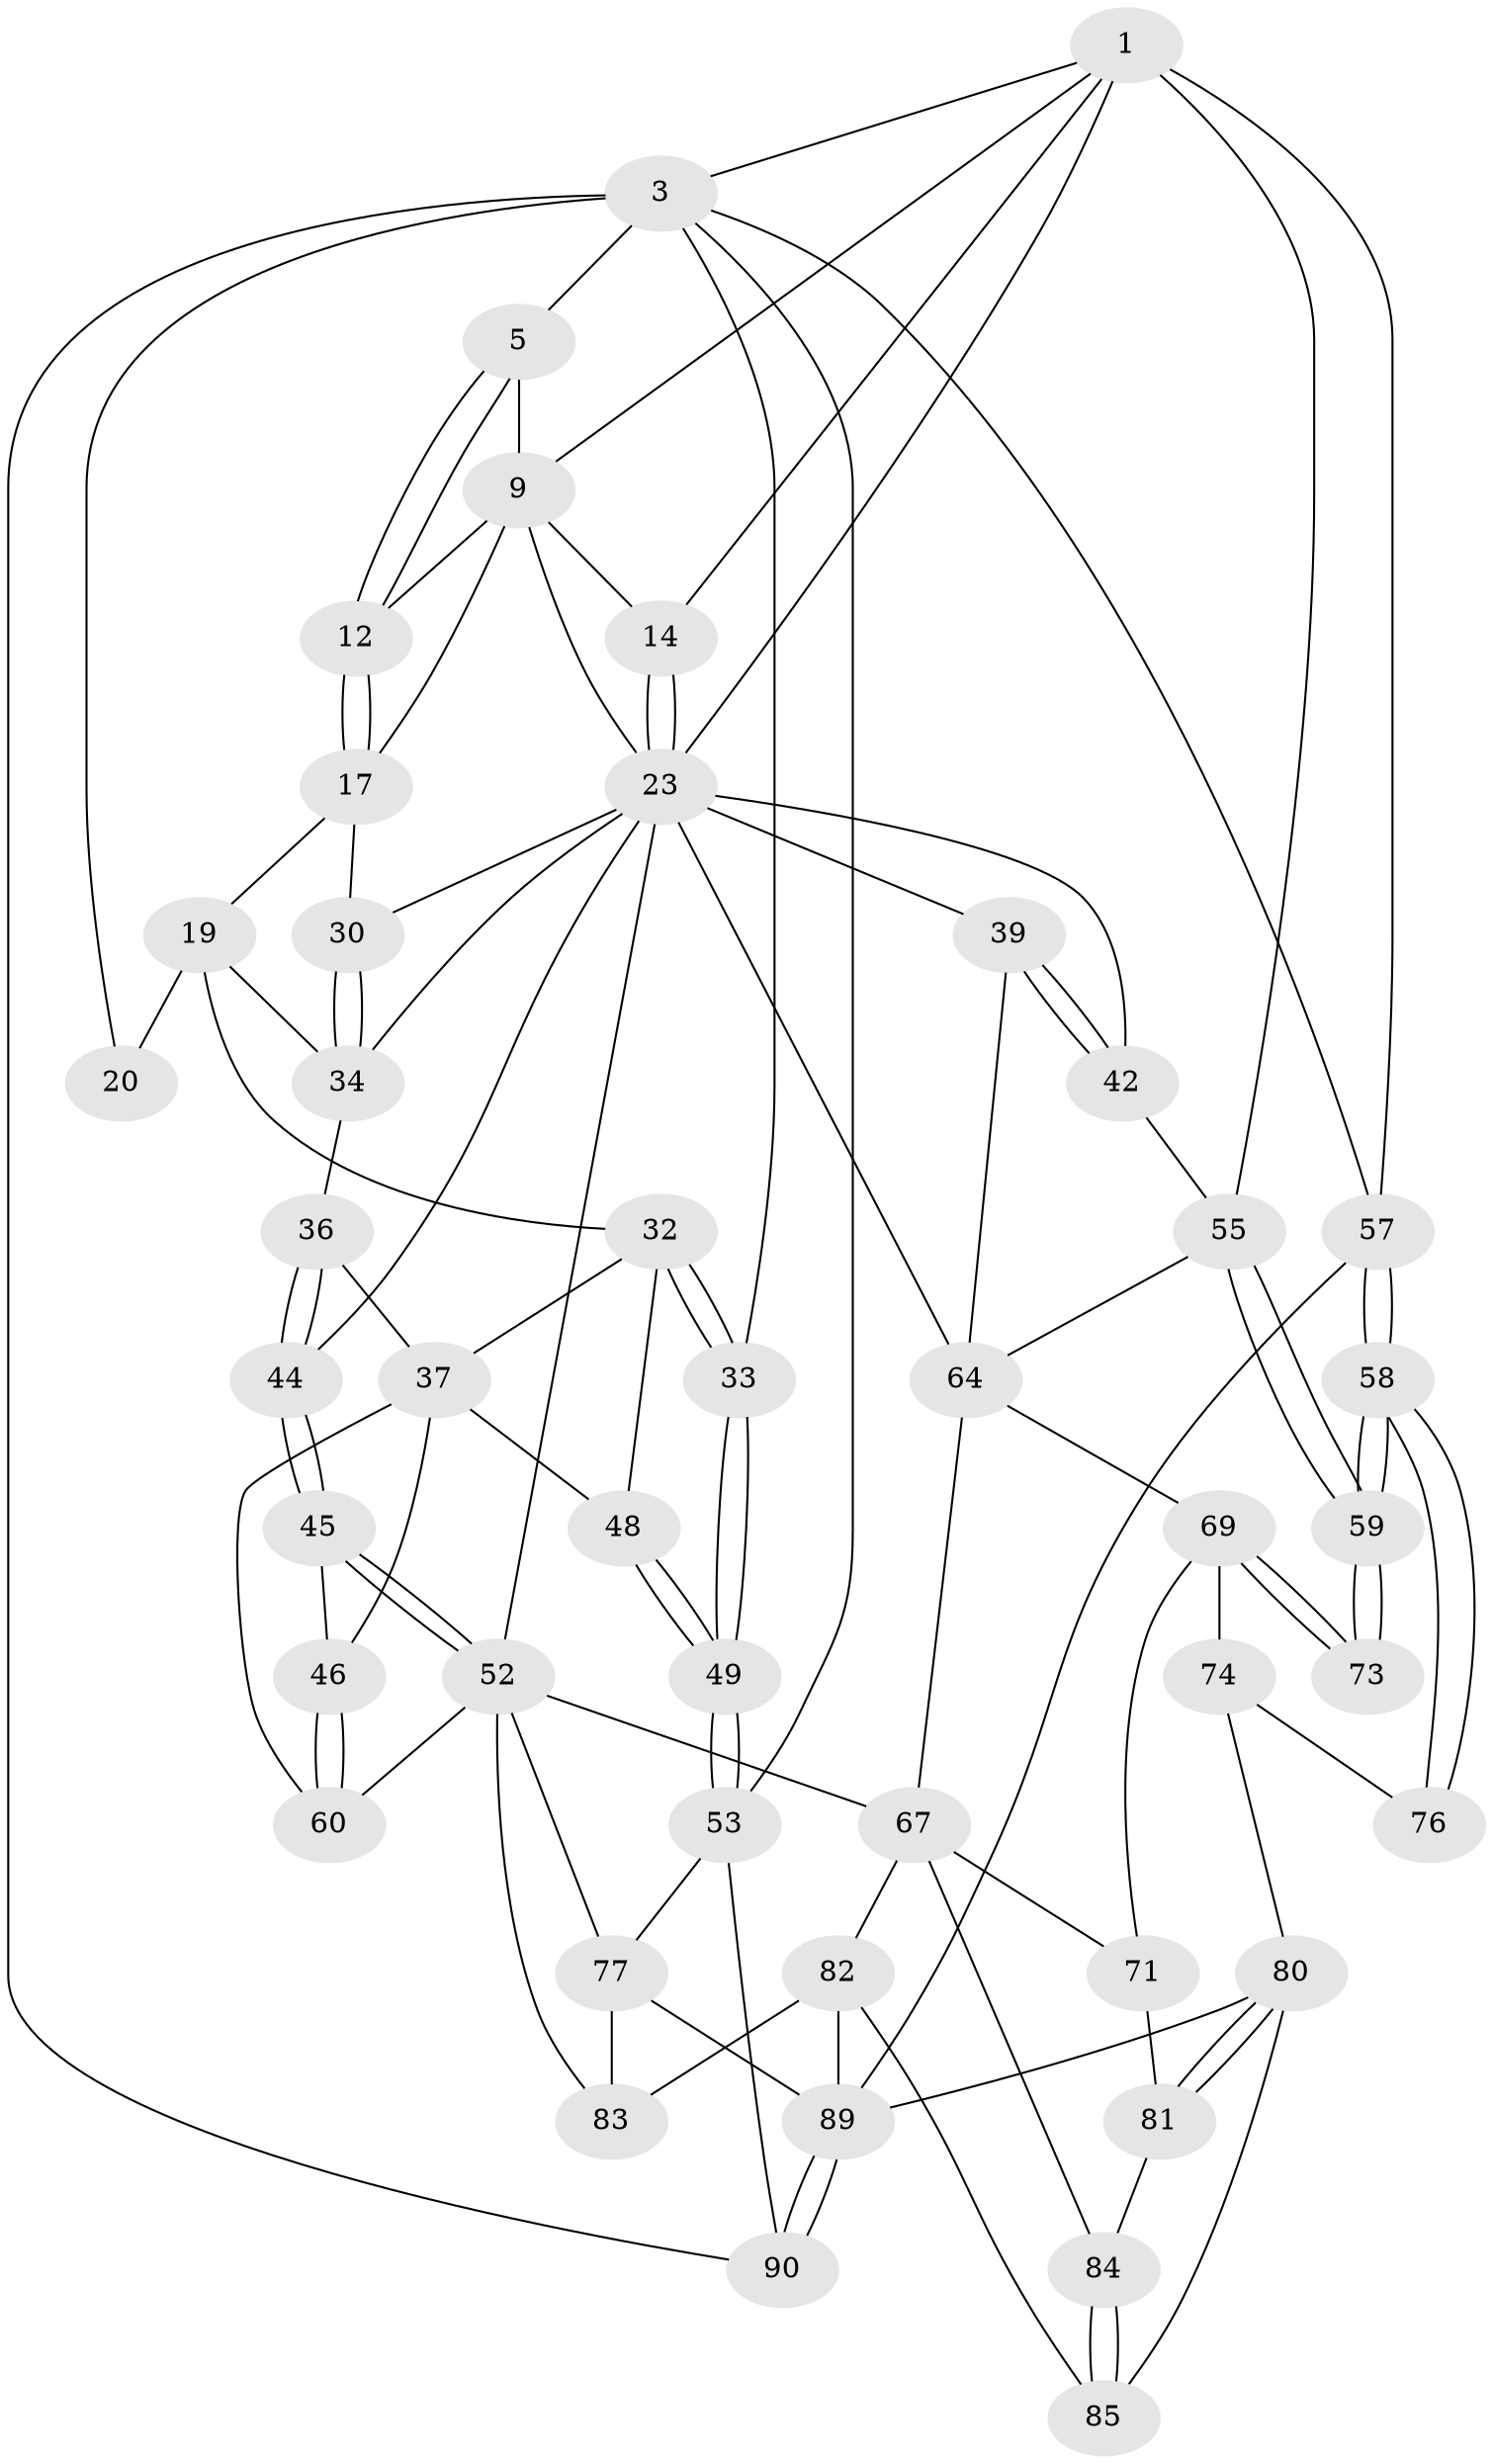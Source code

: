 // original degree distribution, {3: 0.03260869565217391, 6: 0.2608695652173913, 4: 0.2608695652173913, 5: 0.44565217391304346}
// Generated by graph-tools (version 1.1) at 2025/17/03/09/25 04:17:12]
// undirected, 46 vertices, 109 edges
graph export_dot {
graph [start="1"]
  node [color=gray90,style=filled];
  1 [pos="+0.9942520133631714+0",super="+2+8"];
  3 [pos="+0+0",super="+4+22+54"];
  5 [pos="+0.3611190946161026+0",super="+6"];
  9 [pos="+0.7496168983238863+0.10356014400598847",super="+10"];
  12 [pos="+0.3935875750622467+0"];
  14 [pos="+0.7745891439279214+0.15135447208574357"];
  17 [pos="+0.40033337233524846+0.025157014253382032",super="+18"];
  19 [pos="+0.1540714139698614+0.21571783035951278",super="+31"];
  20 [pos="+0.14828046377255952+0.1309562009701686"];
  23 [pos="+0.7510262180388179+0.27282114424347326",super="+27+24"];
  30 [pos="+0.3895639437601407+0.38371002741161675"];
  32 [pos="+0.06032618864341262+0.30472709002734655",super="+38"];
  33 [pos="+0+0.2687385976219274"];
  34 [pos="+0.18570343718505436+0.2990035029981032",super="+35"];
  36 [pos="+0.09879483618543136+0.45800304540880865"];
  37 [pos="+0.09662376956982846+0.4584691377078949",super="+47"];
  39 [pos="+0.6499353847382772+0.41074081710037236",super="+40"];
  42 [pos="+0.8133902819997348+0.5707760365197618"];
  44 [pos="+0.25115005245808786+0.5411536239582837"];
  45 [pos="+0.2442768730711542+0.5687044081262533"];
  46 [pos="+0.1930758019073124+0.6017522132413646"];
  48 [pos="+0+0.5749349896118177"];
  49 [pos="+0+0.5775306388767554"];
  52 [pos="+0.33335111107805676+0.650995075500638",super="+61"];
  53 [pos="+0+0.765029443500161",super="+78"];
  55 [pos="+1+0.5707404661406096",super="+56"];
  57 [pos="+1+1"];
  58 [pos="+1+0.9830677542341432"];
  59 [pos="+1+0.8567952181670018"];
  60 [pos="+0.15474311349205788+0.7164524222266978"];
  64 [pos="+0.5894022704859309+0.6407152206046519",super="+66+65"];
  67 [pos="+0.5503398380778274+0.7148060730851878",super="+68+72"];
  69 [pos="+0.8150852996819844+0.6289576829215849",super="+70"];
  71 [pos="+0.7562542236226685+0.7572676636284021"];
  73 [pos="+0.9426516479764813+0.7635532748253596"];
  74 [pos="+0.8271032479167342+0.7311352230957063",super="+79+75"];
  76 [pos="+0.9412912942962149+0.8772616506199243"];
  77 [pos="+0.15070314923581532+0.8094385192720945",super="+87"];
  80 [pos="+0.8001279704913682+0.9245081989904183",super="+88"];
  81 [pos="+0.715396210555056+0.8464160482126386"];
  82 [pos="+0.39960548039874766+0.8607874096666742",super="+86"];
  83 [pos="+0.36045204553773913+0.8634858203997203"];
  84 [pos="+0.603018884032148+0.8364417728590159"];
  85 [pos="+0.5932806226878292+0.8831578936333428"];
  89 [pos="+0.2180897893490034+1",super="+91"];
  90 [pos="+0+1"];
  1 -- 3;
  1 -- 55;
  1 -- 57;
  1 -- 23;
  1 -- 9;
  1 -- 14;
  3 -- 20 [weight=2];
  3 -- 5;
  3 -- 33;
  3 -- 57;
  3 -- 90;
  3 -- 53;
  5 -- 12;
  5 -- 12;
  5 -- 9 [weight=2];
  9 -- 17;
  9 -- 14;
  9 -- 12;
  9 -- 23;
  12 -- 17;
  12 -- 17;
  14 -- 23;
  14 -- 23;
  17 -- 19;
  17 -- 30;
  19 -- 20;
  19 -- 32;
  19 -- 34;
  23 -- 42;
  23 -- 64;
  23 -- 34;
  23 -- 39 [weight=2];
  23 -- 44;
  23 -- 52;
  23 -- 30;
  30 -- 34;
  30 -- 34;
  32 -- 33;
  32 -- 33;
  32 -- 48;
  32 -- 37;
  33 -- 49;
  33 -- 49;
  34 -- 36;
  36 -- 37;
  36 -- 44;
  36 -- 44;
  37 -- 48;
  37 -- 60;
  37 -- 46;
  39 -- 42;
  39 -- 42;
  39 -- 64;
  42 -- 55;
  44 -- 45;
  44 -- 45;
  45 -- 46;
  45 -- 52;
  45 -- 52;
  46 -- 60;
  46 -- 60;
  48 -- 49;
  48 -- 49;
  49 -- 53;
  49 -- 53;
  52 -- 67;
  52 -- 83;
  52 -- 60;
  52 -- 77;
  53 -- 90;
  53 -- 77;
  55 -- 59;
  55 -- 59;
  55 -- 64;
  57 -- 58;
  57 -- 58;
  57 -- 89;
  58 -- 59;
  58 -- 59;
  58 -- 76;
  58 -- 76;
  59 -- 73;
  59 -- 73;
  64 -- 69;
  64 -- 67;
  67 -- 82;
  67 -- 84;
  67 -- 71;
  69 -- 73;
  69 -- 73;
  69 -- 74;
  69 -- 71;
  71 -- 81;
  74 -- 80;
  74 -- 76 [weight=2];
  77 -- 89;
  77 -- 83;
  80 -- 81;
  80 -- 81;
  80 -- 89;
  80 -- 85;
  81 -- 84;
  82 -- 83;
  82 -- 85;
  82 -- 89;
  84 -- 85;
  84 -- 85;
  89 -- 90;
  89 -- 90;
}

